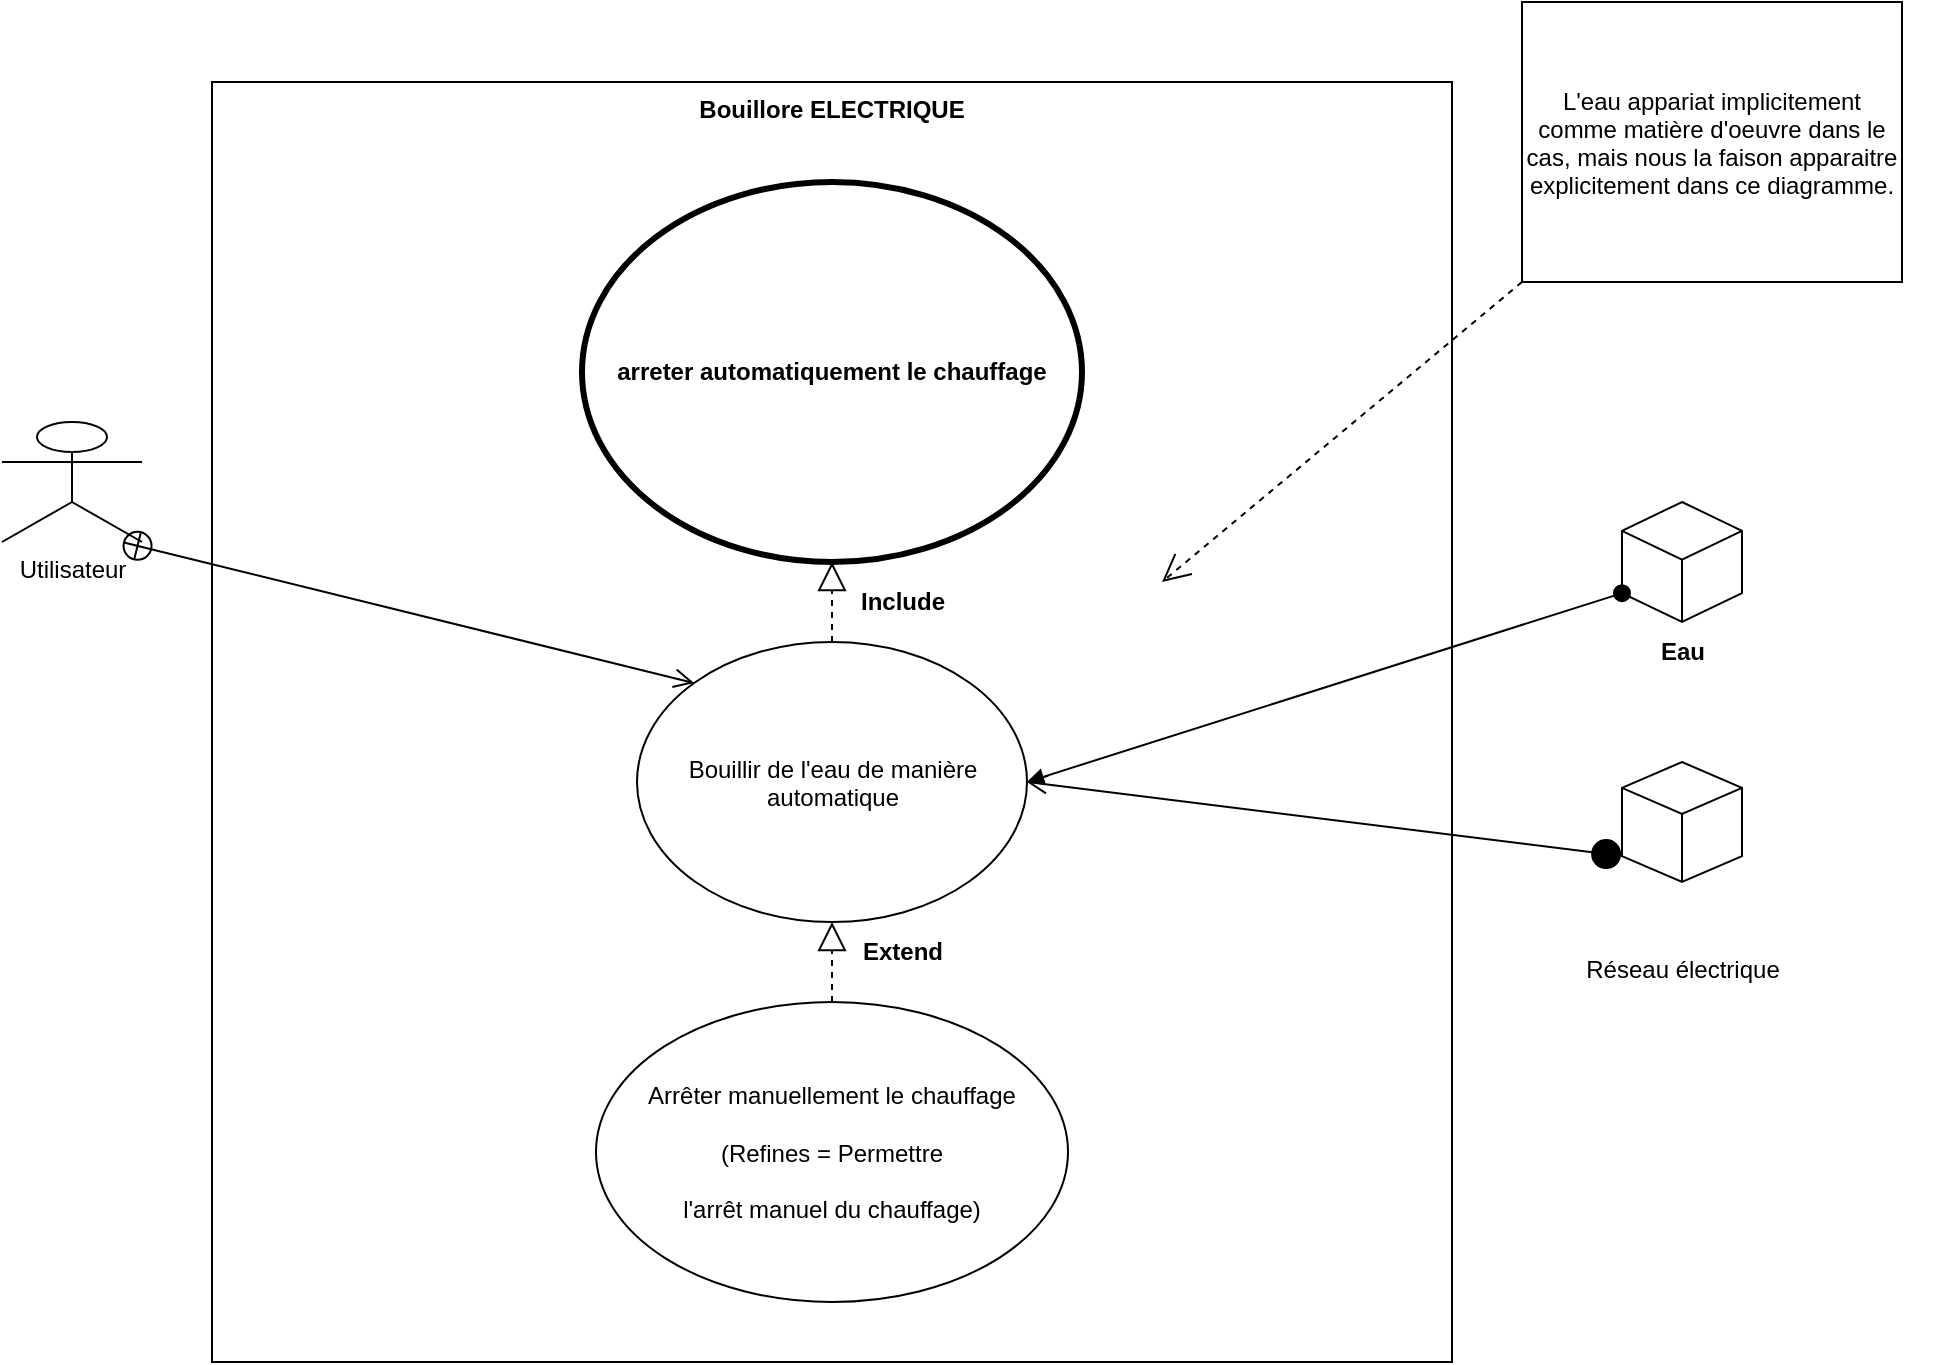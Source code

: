 <mxfile version="24.7.12">
  <diagram name="Page-1" id="vYfzRosd5wgZs6xGRQtn">
    <mxGraphModel dx="1516" dy="971" grid="1" gridSize="10" guides="1" tooltips="1" connect="1" arrows="1" fold="1" page="1" pageScale="1" pageWidth="827" pageHeight="1169" math="0" shadow="0">
      <root>
        <mxCell id="0" />
        <mxCell id="1" parent="0" />
        <mxCell id="KXqC9toqH5b9I6hQeqLz-1" value="Bouillore ELECTRIQUE" style="shape=rect;html=1;verticalAlign=top;fontStyle=1;whiteSpace=wrap;align=center;" parent="1" vertex="1">
          <mxGeometry x="115" y="110" width="620" height="640" as="geometry" />
        </mxCell>
        <mxCell id="KXqC9toqH5b9I6hQeqLz-2" value="arreter automatiquement le chauffage" style="shape=ellipse;html=1;strokeWidth=3;fontStyle=1;whiteSpace=wrap;align=center;perimeter=ellipsePerimeter;" parent="1" vertex="1">
          <mxGeometry x="300" y="160" width="250" height="190" as="geometry" />
        </mxCell>
        <mxCell id="sUHSYtic0EORK4XxYnIZ-1" value="&lt;p style=&quot;margin: 0px; font-style: normal; font-variant-caps: normal; font-stretch: normal; line-height: normal; font-size-adjust: none; font-kerning: auto; font-variant-alternates: normal; font-variant-ligatures: normal; font-variant-numeric: normal; font-variant-east-asian: normal; font-variant-position: normal; font-variant-emoji: normal; font-feature-settings: normal; font-optical-sizing: auto; font-variation-settings: normal;&quot;&gt;Bouillir de l&#39;eau de manière automatique&lt;/p&gt;" style="ellipse;whiteSpace=wrap;html=1;" vertex="1" parent="1">
          <mxGeometry x="327.5" y="390" width="195" height="140" as="geometry" />
        </mxCell>
        <mxCell id="sUHSYtic0EORK4XxYnIZ-2" value="&lt;p style=&quot;margin: 0px; font-style: normal; font-variant-caps: normal; font-stretch: normal; line-height: normal; font-size-adjust: none; font-kerning: auto; font-variant-alternates: normal; font-variant-ligatures: normal; font-variant-numeric: normal; font-variant-east-asian: normal; font-variant-position: normal; font-variant-emoji: normal; font-feature-settings: normal; font-optical-sizing: auto; font-variation-settings: normal;&quot;&gt;Arrêter manuellement le chauffage&lt;/p&gt;&lt;br/&gt;&lt;p style=&quot;margin: 0px; font-style: normal; font-variant-caps: normal; font-stretch: normal; line-height: normal; font-size-adjust: none; font-kerning: auto; font-variant-alternates: normal; font-variant-ligatures: normal; font-variant-numeric: normal; font-variant-east-asian: normal; font-variant-position: normal; font-variant-emoji: normal; font-feature-settings: normal; font-optical-sizing: auto; font-variation-settings: normal;&quot;&gt;(Refines = Permettre&lt;/p&gt;&lt;br/&gt;&lt;p style=&quot;margin: 0px; font-style: normal; font-variant-caps: normal; font-stretch: normal; line-height: normal; font-size-adjust: none; font-kerning: auto; font-variant-alternates: normal; font-variant-ligatures: normal; font-variant-numeric: normal; font-variant-east-asian: normal; font-variant-position: normal; font-variant-emoji: normal; font-feature-settings: normal; font-optical-sizing: auto; font-variation-settings: normal;&quot;&gt;l&#39;arrêt manuel du chauffage)&lt;/p&gt;" style="ellipse;whiteSpace=wrap;html=1;" vertex="1" parent="1">
          <mxGeometry x="307" y="570" width="236" height="150" as="geometry" />
        </mxCell>
        <mxCell id="sUHSYtic0EORK4XxYnIZ-5" value="Utilisateur" style="shape=umlActor;verticalLabelPosition=bottom;verticalAlign=top;html=1;" vertex="1" parent="1">
          <mxGeometry x="10" y="280" width="70" height="60" as="geometry" />
        </mxCell>
        <mxCell id="sUHSYtic0EORK4XxYnIZ-14" value="Include" style="text;align=center;fontStyle=1;verticalAlign=middle;spacingLeft=3;spacingRight=3;strokeColor=none;rotatable=0;points=[[0,0.5],[1,0.5]];portConstraint=eastwest;html=1;" vertex="1" parent="1">
          <mxGeometry x="420" y="340" width="80" height="60" as="geometry" />
        </mxCell>
        <mxCell id="sUHSYtic0EORK4XxYnIZ-15" value="Extend" style="text;align=center;fontStyle=1;verticalAlign=middle;spacingLeft=3;spacingRight=3;strokeColor=none;rotatable=0;points=[[0,0.5],[1,0.5]];portConstraint=eastwest;html=1;" vertex="1" parent="1">
          <mxGeometry x="405" y="505" width="110" height="80" as="geometry" />
        </mxCell>
        <mxCell id="sUHSYtic0EORK4XxYnIZ-17" value="" style="endArrow=block;dashed=1;endFill=0;endSize=12;html=1;rounded=0;exitX=0.5;exitY=0;exitDx=0;exitDy=0;entryX=0.5;entryY=1;entryDx=0;entryDy=0;" edge="1" parent="1" source="sUHSYtic0EORK4XxYnIZ-2" target="sUHSYtic0EORK4XxYnIZ-1">
          <mxGeometry width="160" relative="1" as="geometry">
            <mxPoint x="500" y="450" as="sourcePoint" />
            <mxPoint x="660" y="450" as="targetPoint" />
          </mxGeometry>
        </mxCell>
        <mxCell id="sUHSYtic0EORK4XxYnIZ-18" value="" style="endArrow=block;dashed=1;endFill=0;endSize=12;html=1;rounded=0;entryX=0.5;entryY=1;entryDx=0;entryDy=0;exitX=0.5;exitY=0;exitDx=0;exitDy=0;" edge="1" parent="1" source="sUHSYtic0EORK4XxYnIZ-1" target="KXqC9toqH5b9I6hQeqLz-2">
          <mxGeometry width="160" relative="1" as="geometry">
            <mxPoint x="440" y="430" as="sourcePoint" />
            <mxPoint x="600" y="430" as="targetPoint" />
          </mxGeometry>
        </mxCell>
        <mxCell id="sUHSYtic0EORK4XxYnIZ-19" value="&lt;p style=&quot;margin: 0px; font-style: normal; font-variant-caps: normal; font-stretch: normal; line-height: normal; font-size-adjust: none; font-kerning: auto; font-variant-alternates: normal; font-variant-ligatures: normal; font-variant-numeric: normal; font-variant-east-asian: normal; font-variant-position: normal; font-variant-emoji: normal; font-feature-settings: normal; font-optical-sizing: auto; font-variation-settings: normal;&quot;&gt;L&#39;eau appariat implicitement comme matière d&#39;oeuvre dans le cas, mais nous la faison apparaitre explicitement dans ce diagramme.&lt;/p&gt;" style="rounded=0;whiteSpace=wrap;html=1;" vertex="1" parent="1">
          <mxGeometry x="770" y="70" width="190" height="140" as="geometry" />
        </mxCell>
        <mxCell id="sUHSYtic0EORK4XxYnIZ-21" value="" style="html=1;shape=mxgraph.basic.isocube;isoAngle=15;" vertex="1" parent="1">
          <mxGeometry x="820" y="320" width="60" height="60" as="geometry" />
        </mxCell>
        <mxCell id="sUHSYtic0EORK4XxYnIZ-24" value="" style="html=1;shape=mxgraph.basic.isocube;isoAngle=13.55;" vertex="1" parent="1">
          <mxGeometry x="820" y="450" width="60" height="60" as="geometry" />
        </mxCell>
        <mxCell id="sUHSYtic0EORK4XxYnIZ-25" value="" style="endArrow=open;endSize=12;dashed=1;html=1;rounded=0;exitX=0;exitY=1;exitDx=0;exitDy=0;" edge="1" parent="1" source="sUHSYtic0EORK4XxYnIZ-19">
          <mxGeometry width="160" relative="1" as="geometry">
            <mxPoint x="430" y="360" as="sourcePoint" />
            <mxPoint x="590" y="360" as="targetPoint" />
          </mxGeometry>
        </mxCell>
        <mxCell id="sUHSYtic0EORK4XxYnIZ-30" value="" style="endArrow=open;startArrow=circlePlus;endFill=0;startFill=0;endSize=8;html=1;rounded=0;entryX=0;entryY=0;entryDx=0;entryDy=0;" edge="1" parent="1" target="sUHSYtic0EORK4XxYnIZ-1">
          <mxGeometry width="160" relative="1" as="geometry">
            <mxPoint x="70" y="340" as="sourcePoint" />
            <mxPoint x="270" y="330" as="targetPoint" />
            <Array as="points" />
          </mxGeometry>
        </mxCell>
        <mxCell id="sUHSYtic0EORK4XxYnIZ-31" value="Eau" style="text;align=center;fontStyle=1;verticalAlign=middle;spacingLeft=3;spacingRight=3;strokeColor=none;rotatable=0;points=[[0,0.5],[1,0.5]];portConstraint=eastwest;html=1;" vertex="1" parent="1">
          <mxGeometry x="810" y="360" width="80" height="70" as="geometry" />
        </mxCell>
        <mxCell id="sUHSYtic0EORK4XxYnIZ-32" value="&lt;p style=&quot;margin: 0px; font-style: normal; font-variant-caps: normal; font-weight: normal; font-stretch: normal; line-height: normal; font-size-adjust: none; font-kerning: auto; font-variant-alternates: normal; font-variant-ligatures: normal; font-variant-numeric: normal; font-variant-east-asian: normal; font-variant-position: normal; font-variant-emoji: normal; font-feature-settings: normal; font-optical-sizing: auto; font-variation-settings: normal;&quot;&gt;Réseau électrique&lt;/p&gt;" style="text;align=center;fontStyle=1;verticalAlign=middle;spacingLeft=3;spacingRight=3;strokeColor=none;rotatable=0;points=[[0,0.5],[1,0.5]];portConstraint=eastwest;html=1;" vertex="1" parent="1">
          <mxGeometry x="725" y="530" width="250" height="46" as="geometry" />
        </mxCell>
        <mxCell id="sUHSYtic0EORK4XxYnIZ-33" value="" style="html=1;verticalAlign=bottom;startArrow=oval;startFill=1;endArrow=block;startSize=8;curved=0;rounded=0;entryX=1;entryY=0.5;entryDx=0;entryDy=0;exitX=0;exitY=0;exitDx=0;exitDy=45.595;exitPerimeter=0;" edge="1" parent="1" source="sUHSYtic0EORK4XxYnIZ-21" target="sUHSYtic0EORK4XxYnIZ-1">
          <mxGeometry width="60" relative="1" as="geometry">
            <mxPoint x="810" y="350" as="sourcePoint" />
            <mxPoint x="630" y="500" as="targetPoint" />
          </mxGeometry>
        </mxCell>
        <mxCell id="sUHSYtic0EORK4XxYnIZ-34" value="" style="html=1;verticalAlign=bottom;startArrow=circle;startFill=1;endArrow=open;startSize=6;endSize=8;curved=0;rounded=0;exitX=0;exitY=0;exitDx=0;exitDy=47.033;exitPerimeter=0;entryX=1;entryY=0.5;entryDx=0;entryDy=0;" edge="1" parent="1" source="sUHSYtic0EORK4XxYnIZ-24" target="sUHSYtic0EORK4XxYnIZ-1">
          <mxGeometry width="80" relative="1" as="geometry">
            <mxPoint x="560" y="630" as="sourcePoint" />
            <mxPoint x="640" y="630" as="targetPoint" />
          </mxGeometry>
        </mxCell>
      </root>
    </mxGraphModel>
  </diagram>
</mxfile>
